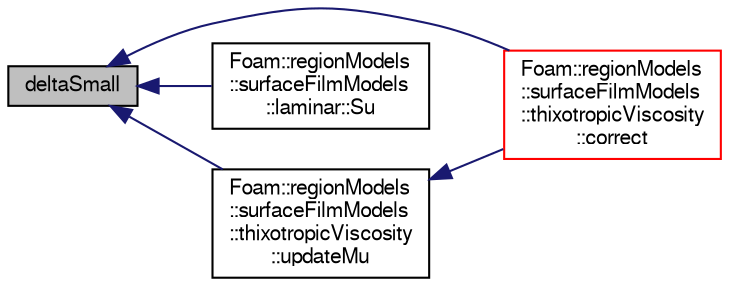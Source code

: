 digraph "deltaSmall"
{
  bgcolor="transparent";
  edge [fontname="FreeSans",fontsize="10",labelfontname="FreeSans",labelfontsize="10"];
  node [fontname="FreeSans",fontsize="10",shape=record];
  rankdir="LR";
  Node3040 [label="deltaSmall",height=0.2,width=0.4,color="black", fillcolor="grey75", style="filled", fontcolor="black"];
  Node3040 -> Node3041 [dir="back",color="midnightblue",fontsize="10",style="solid",fontname="FreeSans"];
  Node3041 [label="Foam::regionModels\l::surfaceFilmModels\l::thixotropicViscosity\l::correct",height=0.2,width=0.4,color="red",URL="$a29146.html#a2e639533765b4cde1bd3d0f0c528aa6c",tooltip="Correct. "];
  Node3040 -> Node3043 [dir="back",color="midnightblue",fontsize="10",style="solid",fontname="FreeSans"];
  Node3043 [label="Foam::regionModels\l::surfaceFilmModels\l::laminar::Su",height=0.2,width=0.4,color="black",URL="$a29074.html#aca01e51c28f070cac3e78d7a5a8a5d0a",tooltip="Return the source for the film momentum equation. "];
  Node3040 -> Node3044 [dir="back",color="midnightblue",fontsize="10",style="solid",fontname="FreeSans"];
  Node3044 [label="Foam::regionModels\l::surfaceFilmModels\l::thixotropicViscosity\l::updateMu",height=0.2,width=0.4,color="black",URL="$a29146.html#a28ec23b27f8a8a75361836ef4b17129e",tooltip="Update the viscosity. "];
  Node3044 -> Node3041 [dir="back",color="midnightblue",fontsize="10",style="solid",fontname="FreeSans"];
}

